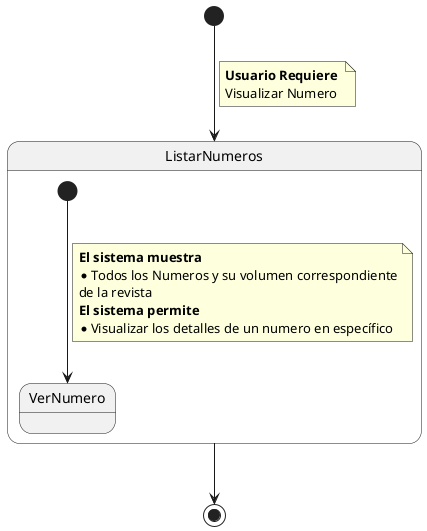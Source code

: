 @startuml Detalle Caso de Uso Listar Numeros

State ListarNumeros {

    State  VerNumero  
    [*] ---> VerNumero
    note on link
        **El sistema muestra **
        * Todos los Numeros y su volumen correspondiente 
        de la revista
        **El sistema permite **
        * Visualizar los detalles de un numero en específico
    end note

}

[*] --> ListarNumeros
note on link
    **Usuario Requiere **
    Visualizar Numero
end note

ListarNumeros --> [*]

@enduml